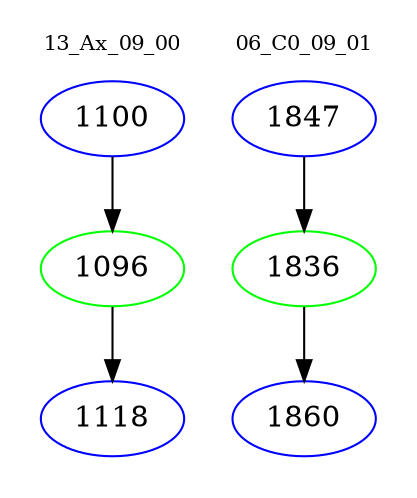 digraph{
subgraph cluster_0 {
color = white
label = "13_Ax_09_00";
fontsize=10;
T0_1100 [label="1100", color="blue"]
T0_1100 -> T0_1096 [color="black"]
T0_1096 [label="1096", color="green"]
T0_1096 -> T0_1118 [color="black"]
T0_1118 [label="1118", color="blue"]
}
subgraph cluster_1 {
color = white
label = "06_C0_09_01";
fontsize=10;
T1_1847 [label="1847", color="blue"]
T1_1847 -> T1_1836 [color="black"]
T1_1836 [label="1836", color="green"]
T1_1836 -> T1_1860 [color="black"]
T1_1860 [label="1860", color="blue"]
}
}
